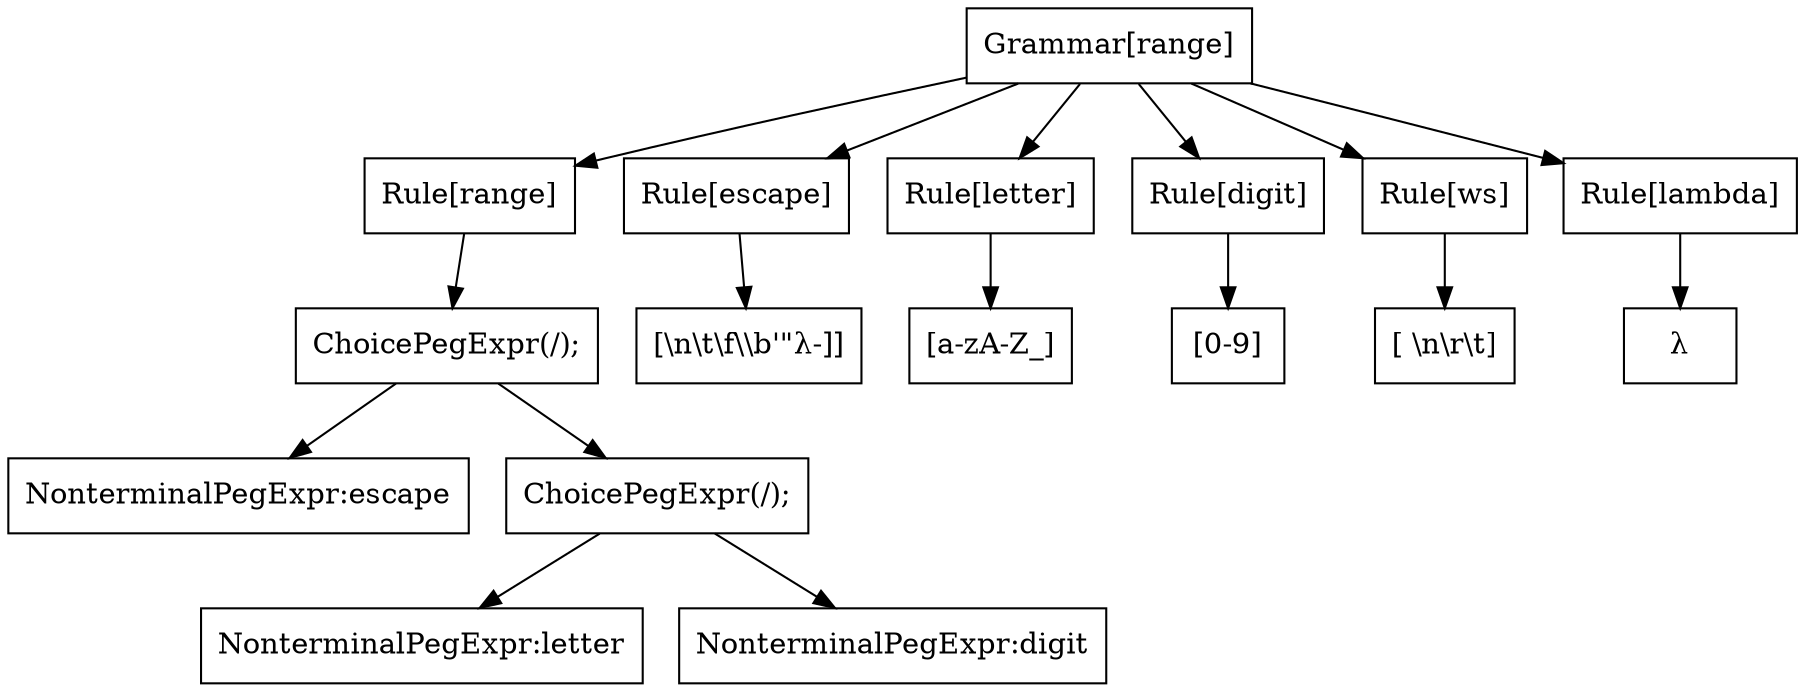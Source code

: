 Digraph range {
  node [shape="box"];
  grammar [label = "Grammar[range]"];

  rangeRule [label = "Rule[range]"];
  grammar -> rangeRule;
  choicePeg0 [label = "ChoicePegExpr(/);"];
  rangeRule -> choicePeg0;
  NonterminalPeg1 [label = "NonterminalPegExpr:escape"];
  choicePeg0 -> NonterminalPeg1;
  choicePeg2 [label = "ChoicePegExpr(/);"];
  choicePeg0 -> choicePeg2;
  NonterminalPeg3 [label = "NonterminalPegExpr:letter"];
  choicePeg2 -> NonterminalPeg3;
  NonterminalPeg4 [label = "NonterminalPegExpr:digit"];
  choicePeg2 -> NonterminalPeg4;
  escapeRule [label = "Rule[escape]"];
  grammar -> escapeRule;
  rangePeg5 [label = "[\\n\\t\\f\\\\b\'\"λ-]]"];
  escapeRule -> rangePeg5;
  letterRule [label = "Rule[letter]"];
  grammar -> letterRule;
  rangePeg6 [label = "[a-zA-Z_]"];
  letterRule -> rangePeg6;
  digitRule [label = "Rule[digit]"];
  grammar -> digitRule;
  rangePeg7 [label = "[0-9]"];
  digitRule -> rangePeg7;
  wsRule [label = "Rule[ws]"];
  grammar -> wsRule;
  rangePeg8 [label = "[ \\n\\r\\t]"];
  wsRule -> rangePeg8;
  lambdaRule [label = "Rule[lambda]"];
  grammar -> lambdaRule;
  LambdaPeg9 [label = "λ"];
  lambdaRule -> LambdaPeg9;
}